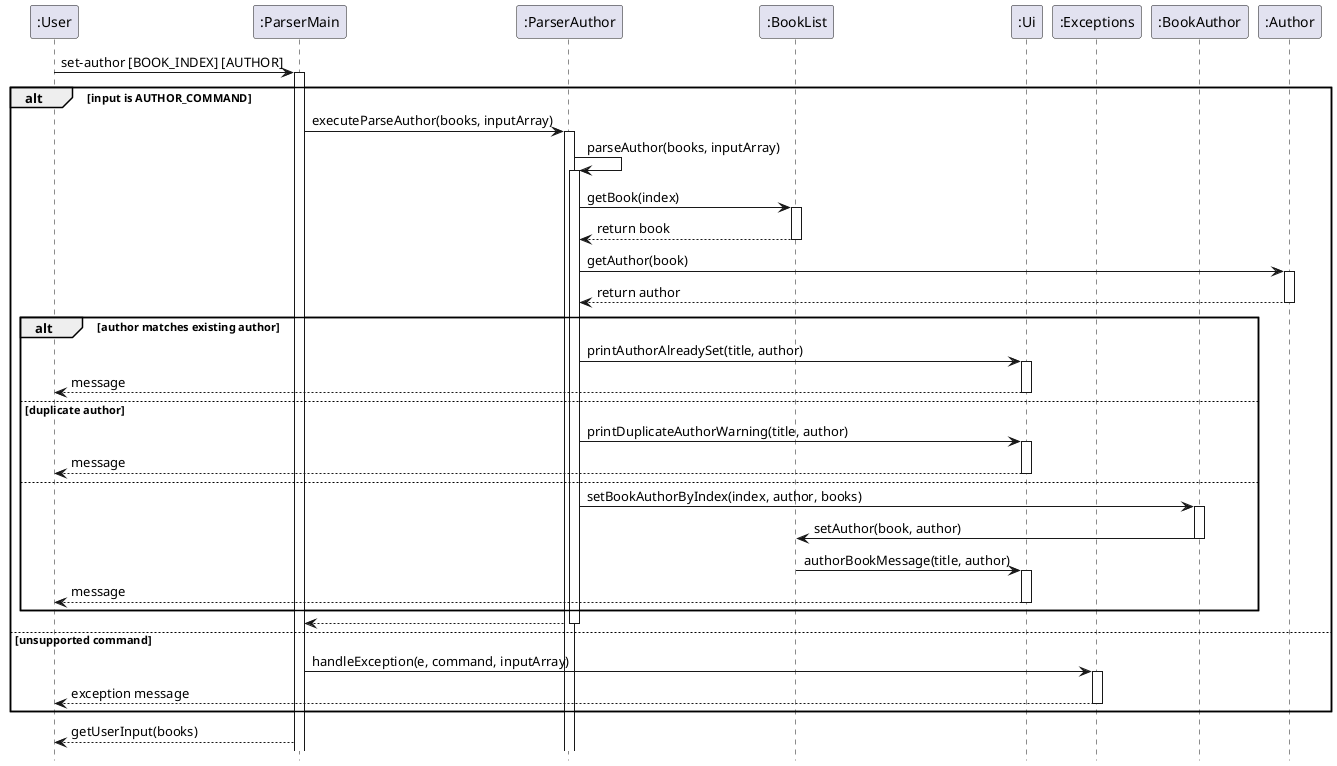 @startuml
hide footbox
participant ":User" as User
participant ":ParserMain" as ParserMain
participant ":ParserAuthor" as ParserAuthor
participant ":BookList" as BookList
participant ":Ui" as Ui
participant ":Exceptions" as Exceptions
participant ":BookAuthor" as BookAuthor
participant ":Author" as Author

User -> ParserMain : set-author [BOOK_INDEX] [AUTHOR]
activate ParserMain

alt input is AUTHOR_COMMAND
    ParserMain -> ParserAuthor : executeParseAuthor(books, inputArray)
    activate ParserAuthor
    ParserAuthor -> ParserAuthor : parseAuthor(books, inputArray)
    activate ParserAuthor
    ParserAuthor -> BookList : getBook(index)
    activate BookList
    BookList --> ParserAuthor : return book
    deactivate BookList
    ParserAuthor -> Author : getAuthor(book)
    activate Author
    Author --> ParserAuthor : return author
    deactivate Author
    alt author matches existing author
        ParserAuthor -> Ui : printAuthorAlreadySet(title, author)
        activate Ui
        Ui --> User : message
        deactivate Ui
    else duplicate author
        ParserAuthor -> Ui : printDuplicateAuthorWarning(title, author)
        activate Ui
        Ui --> User : message
        deactivate Ui
    else
        ParserAuthor -> BookAuthor : setBookAuthorByIndex(index, author, books)
        activate BookAuthor
        BookAuthor -> BookList : setAuthor(book, author)
        deactivate BookAuthor
        BookList -> Ui : authorBookMessage(title, author)
        activate Ui
        Ui --> User : message
        deactivate Ui
    end
    ParserAuthor --> ParserMain
    deactivate ParserAuthor
else unsupported command
    ParserMain -> Exceptions : handleException(e, command, inputArray)
    activate Exceptions
    Exceptions --> User : exception message
    deactivate Exceptions
end

ParserMain --> User : getUserInput(books)

@enduml
